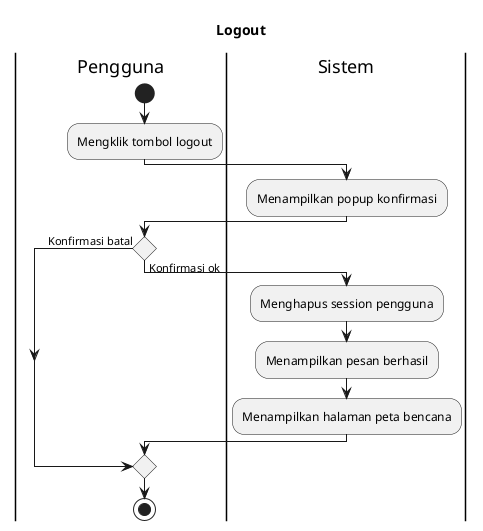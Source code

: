 @startuml UC-AUTH-003 - Logout
!pragma useVerticalIf on

title Logout

|Pengguna|
start
:Mengklik tombol logout;

|Sistem|
:Menampilkan popup konfirmasi;

|Pengguna|
if () then (Konfirmasi ok)
  |Sistem|
  :Menghapus session pengguna;
  :Menampilkan pesan berhasil;
  :Menampilkan halaman peta bencana;
else (Konfirmasi batal)
endif 

|Pengguna|
stop
@enduml